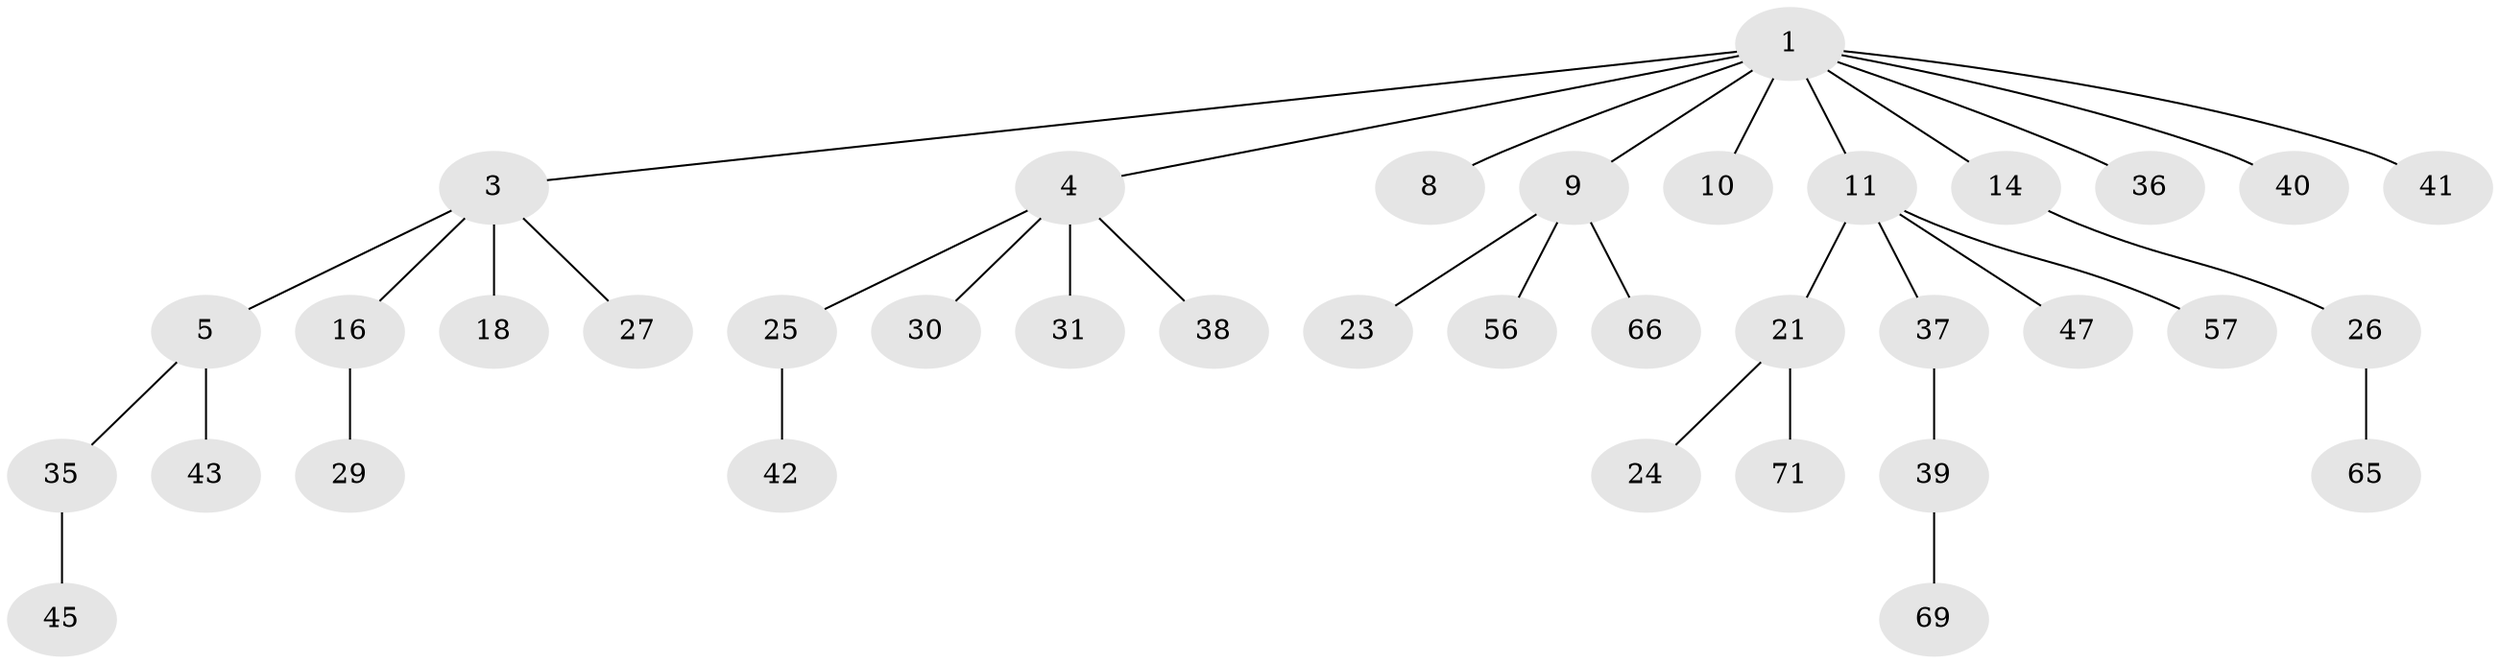 // original degree distribution, {7: 0.013513513513513514, 5: 0.04054054054054054, 6: 0.013513513513513514, 4: 0.05405405405405406, 3: 0.10810810810810811, 2: 0.28378378378378377, 1: 0.4864864864864865}
// Generated by graph-tools (version 1.1) at 2025/19/03/04/25 18:19:03]
// undirected, 37 vertices, 36 edges
graph export_dot {
graph [start="1"]
  node [color=gray90,style=filled];
  1 [super="+2"];
  3 [super="+34+7+44+6"];
  4 [super="+48+15"];
  5 [super="+22+73"];
  8 [super="+12+72+64"];
  9 [super="+28+33"];
  10;
  11 [super="+58+13"];
  14 [super="+17"];
  16 [super="+19"];
  18 [super="+62"];
  21 [super="+60"];
  23;
  24;
  25 [super="+32+50"];
  26;
  27 [super="+49"];
  29;
  30 [super="+46+74"];
  31;
  35;
  36;
  37;
  38 [super="+61"];
  39;
  40 [super="+70"];
  41;
  42;
  43 [super="+67"];
  45 [super="+63"];
  47;
  56;
  57;
  65;
  66;
  69;
  71;
  1 -- 3;
  1 -- 4;
  1 -- 8;
  1 -- 9;
  1 -- 36;
  1 -- 40;
  1 -- 41;
  1 -- 10;
  1 -- 11;
  1 -- 14;
  3 -- 5;
  3 -- 18;
  3 -- 16;
  3 -- 27;
  4 -- 25;
  4 -- 31;
  4 -- 38;
  4 -- 30;
  5 -- 35;
  5 -- 43;
  9 -- 23;
  9 -- 56;
  9 -- 66;
  11 -- 21;
  11 -- 37;
  11 -- 57;
  11 -- 47;
  14 -- 26;
  16 -- 29;
  21 -- 24;
  21 -- 71;
  25 -- 42;
  26 -- 65;
  35 -- 45;
  37 -- 39;
  39 -- 69;
}
